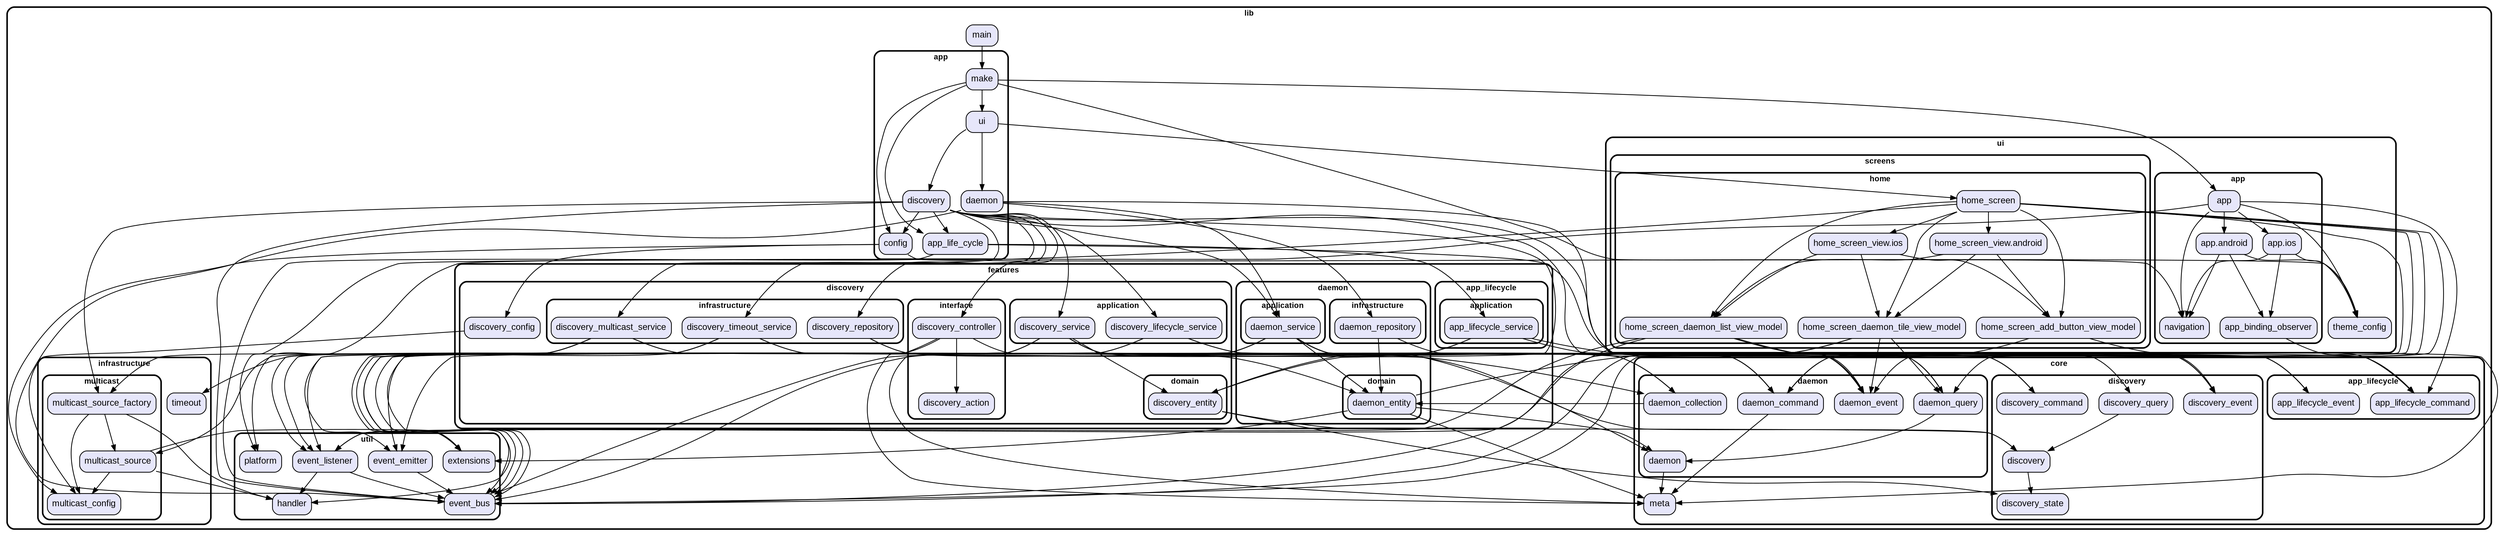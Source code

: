 digraph "" {
  graph [style=rounded fontname="Arial Black" fontsize=13 penwidth=2.6];
  node [shape=rect style="filled,rounded" fontname=Arial fontsize=15 fillcolor=Lavender penwidth=1.3];
  edge [penwidth=1.3];
  "/ui/app/app.android.dart" [label="app.android"];
  "/ui/app/app_binding_observer.dart" [label="app_binding_observer"];
  "/ui/app/app.ios.dart" [label="app.ios"];
  "/ui/app/navigation.dart" [label="navigation"];
  "/ui/app/app.dart" [label="app"];
  "/ui/screens/home/home_screen_add_button_view_model.dart" [label="home_screen_add_button_view_model"];
  "/ui/screens/home/home_screen_view.android.dart" [label="home_screen_view.android"];
  "/ui/screens/home/home_screen_view.ios.dart" [label="home_screen_view.ios"];
  "/ui/screens/home/home_screen_daemon_tile_view_model.dart" [label="home_screen_daemon_tile_view_model"];
  "/ui/screens/home/home_screen_daemon_list_view_model.dart" [label="home_screen_daemon_list_view_model"];
  "/ui/screens/home/home_screen.dart" [label="home_screen"];
  "/ui/theme_config.dart" [label="theme_config"];
  "/core/meta.dart" [label="meta"];
  "/core/discovery/discovery_state.dart" [label="discovery_state"];
  "/core/discovery/discovery_query.dart" [label="discovery_query"];
  "/core/discovery/discovery_event.dart" [label="discovery_event"];
  "/core/discovery/discovery_command.dart" [label="discovery_command"];
  "/core/discovery/discovery.dart" [label="discovery"];
  "/core/daemon/daemon.dart" [label="daemon"];
  "/core/daemon/daemon_query.dart" [label="daemon_query"];
  "/core/daemon/daemon_event.dart" [label="daemon_event"];
  "/core/daemon/daemon_collection.dart" [label="daemon_collection"];
  "/core/daemon/daemon_command.dart" [label="daemon_command"];
  "/core/app_lifecycle/app_lifecycle_command.dart" [label="app_lifecycle_command"];
  "/core/app_lifecycle/app_lifecycle_event.dart" [label="app_lifecycle_event"];
  "/app/daemon.dart" [label="daemon"];
  "/app/ui.dart" [label="ui"];
  "/app/config.dart" [label="config"];
  "/app/app_life_cycle.dart" [label="app_life_cycle"];
  "/app/discovery.dart" [label="discovery"];
  "/app/make.dart" [label="make"];
  "/util/handler.dart" [label="handler"];
  "/util/event_bus.dart" [label="event_bus"];
  "/util/extensions.dart" [label="extensions"];
  "/util/event_emitter.dart" [label="event_emitter"];
  "/util/platform.dart" [label="platform"];
  "/util/event_listener.dart" [label="event_listener"];
  "/features/discovery/interface/discovery_controller.dart" [label="discovery_controller"];
  "/features/discovery/interface/discovery_action.dart" [label="discovery_action"];
  "/features/discovery/discovery_config.dart" [label="discovery_config"];
  "/features/discovery/application/discovery_lifecycle_service.dart" [label="discovery_lifecycle_service"];
  "/features/discovery/application/discovery_service.dart" [label="discovery_service"];
  "/features/discovery/infrastructure/discovery_repository.dart" [label="discovery_repository"];
  "/features/discovery/infrastructure/discovery_multicast_service.dart" [label="discovery_multicast_service"];
  "/features/discovery/infrastructure/discovery_timeout_service.dart" [label="discovery_timeout_service"];
  "/features/discovery/domain/discovery_entity.dart" [label="discovery_entity"];
  "/features/daemon/application/daemon_service.dart" [label="daemon_service"];
  "/features/daemon/infrastructure/daemon_repository.dart" [label="daemon_repository"];
  "/features/daemon/domain/daemon_entity.dart" [label="daemon_entity"];
  "/features/app_lifecycle/application/app_lifecycle_service.dart" [label="app_lifecycle_service"];
  "/main.dart" [label="main"];
  "/infrastructure/multicast/multicast_source_factory.dart" [label="multicast_source_factory"];
  "/infrastructure/multicast/multicast_source.dart" [label="multicast_source"];
  "/infrastructure/multicast/multicast_config.dart" [label="multicast_config"];
  "/infrastructure/timeout.dart" [label="timeout"];
  subgraph "cluster~" {
    label="lib";
    "/main.dart";
    subgraph "cluster~/ui" {
      label="ui";
      "/ui/theme_config.dart";
      subgraph "cluster~/ui/app" {
        label="app";
        "/ui/app/app.android.dart";
        "/ui/app/app_binding_observer.dart";
        "/ui/app/app.ios.dart";
        "/ui/app/navigation.dart";
        "/ui/app/app.dart";
      }
      subgraph "cluster~/ui/screens" {
        label="screens";
        subgraph "cluster~/ui/screens/home" {
          label="home";
          "/ui/screens/home/home_screen_add_button_view_model.dart";
          "/ui/screens/home/home_screen_view.android.dart";
          "/ui/screens/home/home_screen_view.ios.dart";
          "/ui/screens/home/home_screen_daemon_tile_view_model.dart";
          "/ui/screens/home/home_screen_daemon_list_view_model.dart";
          "/ui/screens/home/home_screen.dart";
        }
      }
    }
    subgraph "cluster~/core" {
      label="core";
      "/core/meta.dart";
      subgraph "cluster~/core/discovery" {
        label="discovery";
        "/core/discovery/discovery_state.dart";
        "/core/discovery/discovery_query.dart";
        "/core/discovery/discovery_event.dart";
        "/core/discovery/discovery_command.dart";
        "/core/discovery/discovery.dart";
      }
      subgraph "cluster~/core/daemon" {
        label="daemon";
        "/core/daemon/daemon.dart";
        "/core/daemon/daemon_query.dart";
        "/core/daemon/daemon_event.dart";
        "/core/daemon/daemon_collection.dart";
        "/core/daemon/daemon_command.dart";
      }
      subgraph "cluster~/core/app_lifecycle" {
        label="app_lifecycle";
        "/core/app_lifecycle/app_lifecycle_command.dart";
        "/core/app_lifecycle/app_lifecycle_event.dart";
      }
    }
    subgraph "cluster~/app" {
      label="app";
      "/app/daemon.dart";
      "/app/ui.dart";
      "/app/config.dart";
      "/app/app_life_cycle.dart";
      "/app/discovery.dart";
      "/app/make.dart";
    }
    subgraph "cluster~/util" {
      label="util";
      "/util/handler.dart";
      "/util/event_bus.dart";
      "/util/extensions.dart";
      "/util/event_emitter.dart";
      "/util/platform.dart";
      "/util/event_listener.dart";
    }
    subgraph "cluster~/features" {
      label="features";
      subgraph "cluster~/features/discovery" {
        label="discovery";
        "/features/discovery/discovery_config.dart";
        subgraph "cluster~/features/discovery/interface" {
          label="interface";
          "/features/discovery/interface/discovery_controller.dart";
          "/features/discovery/interface/discovery_action.dart";
        }
        subgraph "cluster~/features/discovery/application" {
          label="application";
          "/features/discovery/application/discovery_lifecycle_service.dart";
          "/features/discovery/application/discovery_service.dart";
        }
        subgraph "cluster~/features/discovery/infrastructure" {
          label="infrastructure";
          "/features/discovery/infrastructure/discovery_repository.dart";
          "/features/discovery/infrastructure/discovery_multicast_service.dart";
          "/features/discovery/infrastructure/discovery_timeout_service.dart";
        }
        subgraph "cluster~/features/discovery/domain" {
          label="domain";
          "/features/discovery/domain/discovery_entity.dart";
        }
      }
      subgraph "cluster~/features/daemon" {
        label="daemon";
        subgraph "cluster~/features/daemon/application" {
          label="application";
          "/features/daemon/application/daemon_service.dart";
        }
        subgraph "cluster~/features/daemon/infrastructure" {
          label="infrastructure";
          "/features/daemon/infrastructure/daemon_repository.dart";
        }
        subgraph "cluster~/features/daemon/domain" {
          label="domain";
          "/features/daemon/domain/daemon_entity.dart";
        }
      }
      subgraph "cluster~/features/app_lifecycle" {
        label="app_lifecycle";
        subgraph "cluster~/features/app_lifecycle/application" {
          label="application";
          "/features/app_lifecycle/application/app_lifecycle_service.dart";
        }
      }
    }
    subgraph "cluster~/infrastructure" {
      label="infrastructure";
      "/infrastructure/timeout.dart";
      subgraph "cluster~/infrastructure/multicast" {
        label="multicast";
        "/infrastructure/multicast/multicast_source_factory.dart";
        "/infrastructure/multicast/multicast_source.dart";
        "/infrastructure/multicast/multicast_config.dart";
      }
    }
  }
  "/ui/app/app.android.dart" -> "/ui/app/app_binding_observer.dart";
  "/ui/app/app.android.dart" -> "/ui/app/navigation.dart";
  "/ui/app/app.android.dart" -> "/ui/theme_config.dart";
  "/ui/app/app_binding_observer.dart" -> "/core/app_lifecycle/app_lifecycle_command.dart";
  "/ui/app/app.ios.dart" -> "/ui/app/app_binding_observer.dart";
  "/ui/app/app.ios.dart" -> "/ui/app/navigation.dart";
  "/ui/app/app.ios.dart" -> "/ui/theme_config.dart";
  "/ui/app/app.dart" -> "/core/app_lifecycle/app_lifecycle_command.dart";
  "/ui/app/app.dart" -> "/ui/app/app.android.dart";
  "/ui/app/app.dart" -> "/ui/app/app.ios.dart";
  "/ui/app/app.dart" -> "/ui/app/navigation.dart";
  "/ui/app/app.dart" -> "/ui/theme_config.dart";
  "/ui/app/app.dart" -> "/util/platform.dart";
  "/ui/screens/home/home_screen_add_button_view_model.dart" -> "/core/daemon/daemon_command.dart";
  "/ui/screens/home/home_screen_add_button_view_model.dart" -> "/core/meta.dart";
  "/ui/screens/home/home_screen_view.android.dart" -> "/ui/screens/home/home_screen_add_button_view_model.dart";
  "/ui/screens/home/home_screen_view.android.dart" -> "/ui/screens/home/home_screen_daemon_tile_view_model.dart";
  "/ui/screens/home/home_screen_view.android.dart" -> "/ui/screens/home/home_screen_daemon_list_view_model.dart";
  "/ui/screens/home/home_screen_view.ios.dart" -> "/ui/screens/home/home_screen_add_button_view_model.dart";
  "/ui/screens/home/home_screen_view.ios.dart" -> "/ui/screens/home/home_screen_daemon_tile_view_model.dart";
  "/ui/screens/home/home_screen_view.ios.dart" -> "/ui/screens/home/home_screen_daemon_list_view_model.dart";
  "/ui/screens/home/home_screen_daemon_tile_view_model.dart" -> "/core/daemon/daemon_event.dart";
  "/ui/screens/home/home_screen_daemon_tile_view_model.dart" -> "/core/daemon/daemon_query.dart";
  "/ui/screens/home/home_screen_daemon_tile_view_model.dart" -> "/util/event_bus.dart";
  "/ui/screens/home/home_screen_daemon_tile_view_model.dart" -> "/util/event_listener.dart";
  "/ui/screens/home/home_screen_daemon_list_view_model.dart" -> "/core/daemon/daemon_event.dart";
  "/ui/screens/home/home_screen_daemon_list_view_model.dart" -> "/core/daemon/daemon_query.dart";
  "/ui/screens/home/home_screen_daemon_list_view_model.dart" -> "/util/event_bus.dart";
  "/ui/screens/home/home_screen_daemon_list_view_model.dart" -> "/util/event_listener.dart";
  "/ui/screens/home/home_screen.dart" -> "/core/daemon/daemon_command.dart";
  "/ui/screens/home/home_screen.dart" -> "/core/daemon/daemon_event.dart";
  "/ui/screens/home/home_screen.dart" -> "/core/daemon/daemon_query.dart";
  "/ui/screens/home/home_screen.dart" -> "/ui/screens/home/home_screen_add_button_view_model.dart";
  "/ui/screens/home/home_screen.dart" -> "/ui/screens/home/home_screen_daemon_list_view_model.dart";
  "/ui/screens/home/home_screen.dart" -> "/ui/screens/home/home_screen_daemon_tile_view_model.dart";
  "/ui/screens/home/home_screen.dart" -> "/ui/screens/home/home_screen_view.android.dart";
  "/ui/screens/home/home_screen.dart" -> "/ui/screens/home/home_screen_view.ios.dart";
  "/ui/screens/home/home_screen.dart" -> "/util/event_bus.dart";
  "/ui/screens/home/home_screen.dart" -> "/util/platform.dart";
  "/core/discovery/discovery_query.dart" -> "/core/discovery/discovery.dart";
  "/core/discovery/discovery.dart" -> "/core/discovery/discovery_state.dart";
  "/core/daemon/daemon.dart" -> "/core/meta.dart";
  "/core/daemon/daemon_query.dart" -> "/core/daemon/daemon.dart";
  "/core/daemon/daemon_collection.dart" -> "/features/daemon/domain/daemon_entity.dart";
  "/core/daemon/daemon_command.dart" -> "/core/meta.dart";
  "/app/daemon.dart" -> "/core/daemon/daemon_event.dart";
  "/app/daemon.dart" -> "/features/daemon/application/daemon_service.dart";
  "/app/daemon.dart" -> "/features/daemon/infrastructure/daemon_repository.dart";
  "/app/daemon.dart" -> "/util/event_bus.dart";
  "/app/ui.dart" -> "/app/daemon.dart";
  "/app/ui.dart" -> "/app/discovery.dart";
  "/app/ui.dart" -> "/ui/screens/home/home_screen.dart";
  "/app/config.dart" -> "/features/discovery/discovery_config.dart";
  "/app/config.dart" -> "/infrastructure/multicast/multicast_config.dart";
  "/app/config.dart" -> "/ui/theme_config.dart";
  "/app/app_life_cycle.dart" -> "/core/app_lifecycle/app_lifecycle_event.dart";
  "/app/app_life_cycle.dart" -> "/features/app_lifecycle/application/app_lifecycle_service.dart";
  "/app/app_life_cycle.dart" -> "/util/event_bus.dart";
  "/app/discovery.dart" -> "/app/app_life_cycle.dart";
  "/app/discovery.dart" -> "/app/config.dart";
  "/app/discovery.dart" -> "/core/daemon/daemon_event.dart";
  "/app/discovery.dart" -> "/core/discovery/discovery_event.dart";
  "/app/discovery.dart" -> "/features/daemon/application/daemon_service.dart";
  "/app/discovery.dart" -> "/features/discovery/application/discovery_lifecycle_service.dart";
  "/app/discovery.dart" -> "/features/discovery/application/discovery_service.dart";
  "/app/discovery.dart" -> "/features/discovery/domain/discovery_entity.dart";
  "/app/discovery.dart" -> "/features/discovery/infrastructure/discovery_multicast_service.dart";
  "/app/discovery.dart" -> "/features/discovery/infrastructure/discovery_repository.dart";
  "/app/discovery.dart" -> "/features/discovery/infrastructure/discovery_timeout_service.dart";
  "/app/discovery.dart" -> "/features/discovery/interface/discovery_controller.dart";
  "/app/discovery.dart" -> "/infrastructure/multicast/multicast_source_factory.dart";
  "/app/discovery.dart" -> "/util/event_bus.dart";
  "/app/make.dart" -> "/app/app_life_cycle.dart";
  "/app/make.dart" -> "/app/config.dart";
  "/app/make.dart" -> "/app/ui.dart";
  "/app/make.dart" -> "/ui/app/app.dart";
  "/app/make.dart" -> "/ui/app/navigation.dart";
  "/util/event_emitter.dart" -> "/util/event_bus.dart";
  "/util/event_listener.dart" -> "/util/event_bus.dart";
  "/util/event_listener.dart" -> "/util/handler.dart";
  "/features/discovery/interface/discovery_controller.dart" -> "/core/daemon/daemon_command.dart";
  "/features/discovery/interface/discovery_controller.dart" -> "/core/meta.dart";
  "/features/discovery/interface/discovery_controller.dart" -> "/features/discovery/interface/discovery_action.dart";
  "/features/discovery/interface/discovery_controller.dart" -> "/util/handler.dart";
  "/features/discovery/discovery_config.dart" -> "/infrastructure/multicast/multicast_config.dart";
  "/features/discovery/application/discovery_lifecycle_service.dart" -> "/core/app_lifecycle/app_lifecycle_event.dart";
  "/features/discovery/application/discovery_lifecycle_service.dart" -> "/core/discovery/discovery_command.dart";
  "/features/discovery/application/discovery_lifecycle_service.dart" -> "/util/event_bus.dart";
  "/features/discovery/application/discovery_lifecycle_service.dart" -> "/util/event_listener.dart";
  "/features/discovery/application/discovery_service.dart" -> "/core/discovery/discovery.dart";
  "/features/discovery/application/discovery_service.dart" -> "/core/discovery/discovery_command.dart";
  "/features/discovery/application/discovery_service.dart" -> "/core/discovery/discovery_event.dart";
  "/features/discovery/application/discovery_service.dart" -> "/core/discovery/discovery_query.dart";
  "/features/discovery/application/discovery_service.dart" -> "/features/discovery/domain/discovery_entity.dart";
  "/features/discovery/application/discovery_service.dart" -> "/util/event_bus.dart";
  "/features/discovery/application/discovery_service.dart" -> "/util/event_emitter.dart";
  "/features/discovery/application/discovery_service.dart" -> "/util/extensions.dart";
  "/features/discovery/infrastructure/discovery_repository.dart" -> "/core/daemon/daemon_collection.dart";
  "/features/discovery/infrastructure/discovery_repository.dart" -> "/features/daemon/domain/daemon_entity.dart";
  "/features/discovery/infrastructure/discovery_multicast_service.dart" -> "/core/discovery/discovery_command.dart";
  "/features/discovery/infrastructure/discovery_multicast_service.dart" -> "/core/discovery/discovery_event.dart";
  "/features/discovery/infrastructure/discovery_multicast_service.dart" -> "/infrastructure/multicast/multicast_source.dart";
  "/features/discovery/infrastructure/discovery_multicast_service.dart" -> "/infrastructure/multicast/multicast_source_factory.dart";
  "/features/discovery/infrastructure/discovery_multicast_service.dart" -> "/util/event_bus.dart";
  "/features/discovery/infrastructure/discovery_multicast_service.dart" -> "/util/event_listener.dart";
  "/features/discovery/infrastructure/discovery_timeout_service.dart" -> "/core/daemon/daemon_command.dart";
  "/features/discovery/infrastructure/discovery_timeout_service.dart" -> "/core/daemon/daemon_event.dart";
  "/features/discovery/infrastructure/discovery_timeout_service.dart" -> "/infrastructure/timeout.dart";
  "/features/discovery/infrastructure/discovery_timeout_service.dart" -> "/util/event_bus.dart";
  "/features/discovery/infrastructure/discovery_timeout_service.dart" -> "/util/event_listener.dart";
  "/features/discovery/domain/discovery_entity.dart" -> "/core/discovery/discovery.dart";
  "/features/discovery/domain/discovery_entity.dart" -> "/core/discovery/discovery_event.dart";
  "/features/discovery/domain/discovery_entity.dart" -> "/core/discovery/discovery_state.dart";
  "/features/daemon/application/daemon_service.dart" -> "/core/daemon/daemon.dart";
  "/features/daemon/application/daemon_service.dart" -> "/core/daemon/daemon_collection.dart";
  "/features/daemon/application/daemon_service.dart" -> "/core/daemon/daemon_command.dart";
  "/features/daemon/application/daemon_service.dart" -> "/core/daemon/daemon_event.dart";
  "/features/daemon/application/daemon_service.dart" -> "/core/daemon/daemon_query.dart";
  "/features/daemon/application/daemon_service.dart" -> "/core/meta.dart";
  "/features/daemon/application/daemon_service.dart" -> "/features/daemon/domain/daemon_entity.dart";
  "/features/daemon/application/daemon_service.dart" -> "/util/event_bus.dart";
  "/features/daemon/application/daemon_service.dart" -> "/util/event_emitter.dart";
  "/features/daemon/infrastructure/daemon_repository.dart" -> "/core/daemon/daemon_collection.dart";
  "/features/daemon/infrastructure/daemon_repository.dart" -> "/features/daemon/domain/daemon_entity.dart";
  "/features/daemon/domain/daemon_entity.dart" -> "/core/daemon/daemon.dart";
  "/features/daemon/domain/daemon_entity.dart" -> "/core/daemon/daemon_event.dart";
  "/features/daemon/domain/daemon_entity.dart" -> "/core/meta.dart";
  "/features/daemon/domain/daemon_entity.dart" -> "/util/extensions.dart";
  "/features/app_lifecycle/application/app_lifecycle_service.dart" -> "/core/app_lifecycle/app_lifecycle_command.dart";
  "/features/app_lifecycle/application/app_lifecycle_service.dart" -> "/core/app_lifecycle/app_lifecycle_event.dart";
  "/features/app_lifecycle/application/app_lifecycle_service.dart" -> "/util/event_bus.dart";
  "/features/app_lifecycle/application/app_lifecycle_service.dart" -> "/util/event_emitter.dart";
  "/main.dart" -> "/app/make.dart";
  "/infrastructure/multicast/multicast_source_factory.dart" -> "/infrastructure/multicast/multicast_config.dart";
  "/infrastructure/multicast/multicast_source_factory.dart" -> "/infrastructure/multicast/multicast_source.dart";
  "/infrastructure/multicast/multicast_source_factory.dart" -> "/util/handler.dart";
  "/infrastructure/multicast/multicast_source.dart" -> "/infrastructure/multicast/multicast_config.dart";
  "/infrastructure/multicast/multicast_source.dart" -> "/util/extensions.dart";
  "/infrastructure/multicast/multicast_source.dart" -> "/util/handler.dart";
}
